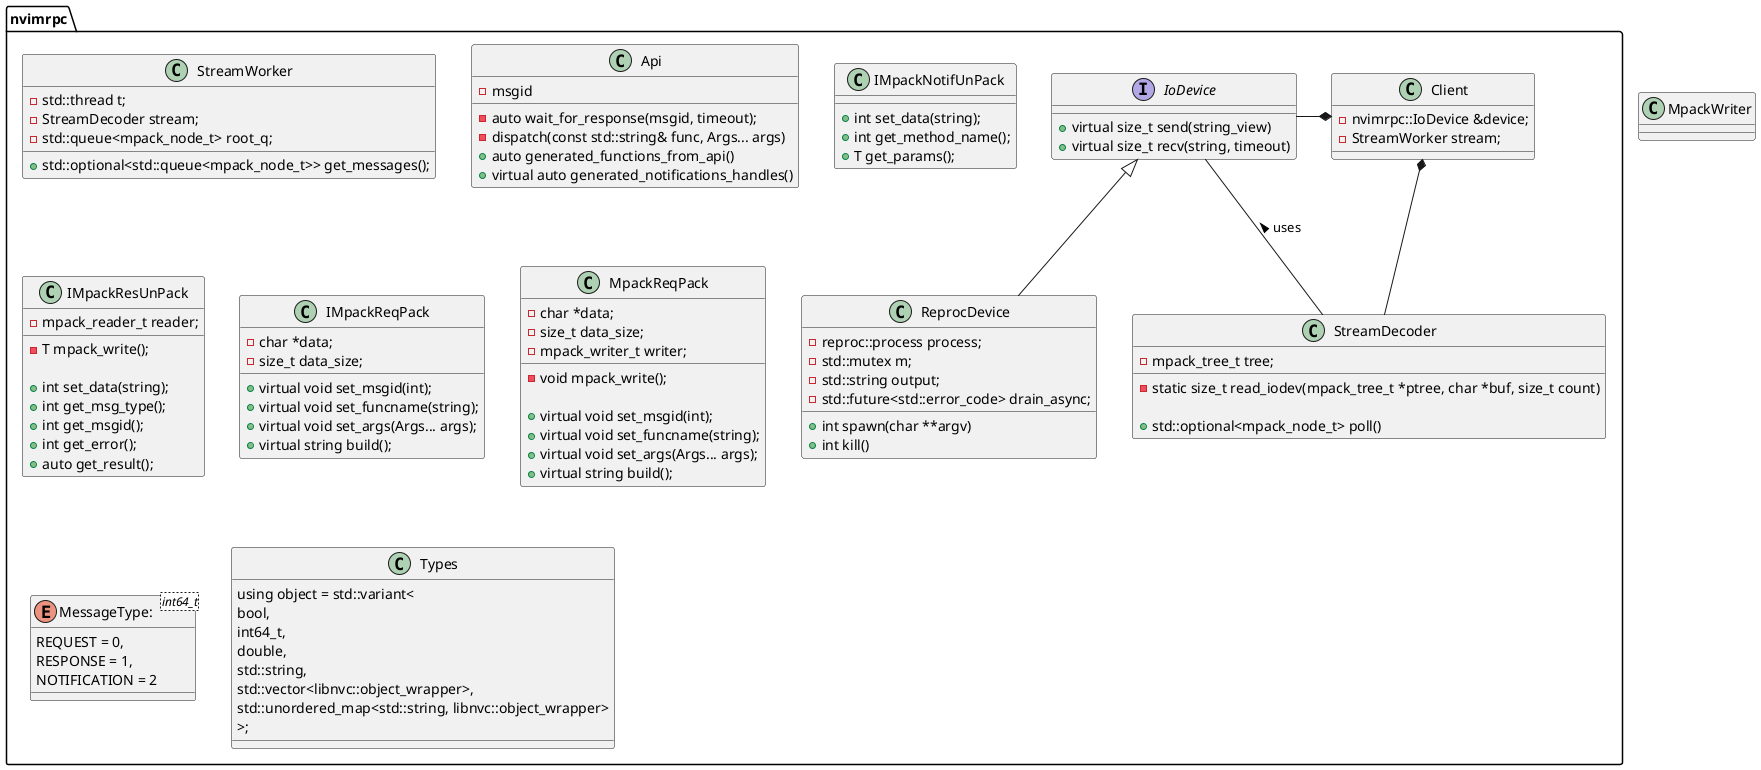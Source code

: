 
@startuml

set namespaceSeparator ::

interface nvimrpc::IoDevice {
	+virtual size_t send(string_view)
	+virtual size_t recv(string, timeout)
}

class nvimrpc::ReprocDevice {
	-reproc::process process;
	-std::mutex m;
	-std::string output;
	-std::future<std::error_code> drain_async;

	+int spawn(char **argv)
	+int kill()
}

class nvimrpc::StreamDecoder {
	-mpack_tree_t tree;
	-static size_t read_iodev(mpack_tree_t *ptree, char *buf, size_t count)

	+std::optional<mpack_node_t> poll()
}

class nvimrpc::StreamWorker {
	-std::thread t;
	-StreamDecoder stream;
	-std::queue<mpack_node_t> root_q;

	+std::optional<std::queue<mpack_node_t>> get_messages();
}

class nvimrpc::Api {
	-msgid
	-auto wait_for_response(msgid, timeout);
	-dispatch(const std::string& func, Args... args)
	' This function basically calls dispatch and then wait_for_response
	+auto generated_functions_from_api()
	' Todo
	+virtual auto generated_notifications_handles()
}

class nvimrpc::IMpackNotifUnPack {
	' -mpack_reader_t reader;
	' -T mpack_write();

	' TODO in this function check the msg type to ensure its a notification type
	+int set_data(string);
	+int get_method_name();
	+T get_params();
	' On destruction call
	'mpack_reader_destroy, see its help
}

class nvimrpc::IMpackResUnPack {
	-mpack_reader_t reader;
	-T mpack_write();

	' TODO in this function check the msg type to ensure its a response type
	+int set_data(string);
	+int get_msg_type();
	+int get_msgid();
	+int get_error();
	+auto get_result();
	' On destruction call
	'mpack_reader_destroy, see its help
}

class nvimrpc::IMpackReqPack {
	-char *data;
	-size_t data_size;

	+virtual void set_msgid(int);
	+virtual void set_funcname(string);
	+virtual void set_args(Args... args);
	+virtual string build();
}

' TODO Call MPACK_FREE(data) on destructor
class nvimrpc::MpackReqPack {
	-char *data;
	-size_t data_size;
	-mpack_writer_t writer;
	-void mpack_write();

	+virtual void set_msgid(int);
	+virtual void set_funcname(string);
	+virtual void set_args(Args... args);
	+virtual string build();
}

' Example controller
class nvimrpc::Client {
	-nvimrpc::IoDevice &device;
	-StreamWorker stream;
}

enum nvimrpc::MessageType: <int64_t> {
	REQUEST = 0,
	RESPONSE = 1,
	NOTIFICATION = 2
}

class nvimrpc::Types {
	using object = std::variant<
		bool,
		int64_t,
		double,
		std::string,
		std::vector<libnvc::object_wrapper>,
		std::unordered_map<std::string, libnvc::object_wrapper>
		>;
}
class MpackWriter {
}

nvimrpc::Client *-- nvimrpc::StreamDecoder
nvimrpc::Client *-left- nvimrpc::IoDevice
nvimrpc::IoDevice <|-- nvimrpc::ReprocDevice
nvimrpc::StreamDecoder -- nvimrpc::IoDevice : uses >

@enduml

